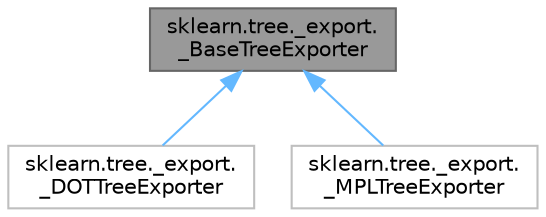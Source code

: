 digraph "sklearn.tree._export._BaseTreeExporter"
{
 // LATEX_PDF_SIZE
  bgcolor="transparent";
  edge [fontname=Helvetica,fontsize=10,labelfontname=Helvetica,labelfontsize=10];
  node [fontname=Helvetica,fontsize=10,shape=box,height=0.2,width=0.4];
  Node1 [id="Node000001",label="sklearn.tree._export.\l_BaseTreeExporter",height=0.2,width=0.4,color="gray40", fillcolor="grey60", style="filled", fontcolor="black",tooltip=" "];
  Node1 -> Node2 [id="edge1_Node000001_Node000002",dir="back",color="steelblue1",style="solid",tooltip=" "];
  Node2 [id="Node000002",label="sklearn.tree._export.\l_DOTTreeExporter",height=0.2,width=0.4,color="grey75", fillcolor="white", style="filled",URL="$d7/d2c/classsklearn_1_1tree_1_1__export_1_1__DOTTreeExporter.html",tooltip=" "];
  Node1 -> Node3 [id="edge2_Node000001_Node000003",dir="back",color="steelblue1",style="solid",tooltip=" "];
  Node3 [id="Node000003",label="sklearn.tree._export.\l_MPLTreeExporter",height=0.2,width=0.4,color="grey75", fillcolor="white", style="filled",URL="$d9/df1/classsklearn_1_1tree_1_1__export_1_1__MPLTreeExporter.html",tooltip=" "];
}

